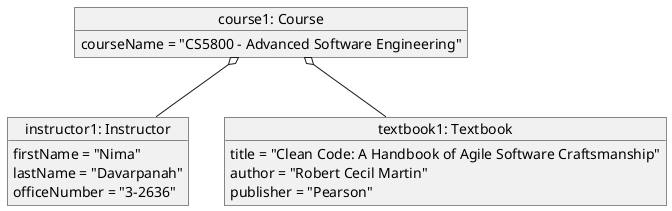 @startuml
object "instructor1: Instructor" as instructor1 {
  firstName = "Nima"
  lastName = "Davarpanah"
  officeNumber = "3-2636"
}

object "textbook1: Textbook" as textbook1 {
 title = "Clean Code: A Handbook of Agile Software Craftsmanship"
 author = "Robert Cecil Martin"
 publisher = "Pearson"
}

object "course1: Course" as course1 {
  courseName = "CS5800 - Advanced Software Engineering"
}

course1 o-- instructor1
course1 o-- textbook1
@enduml

